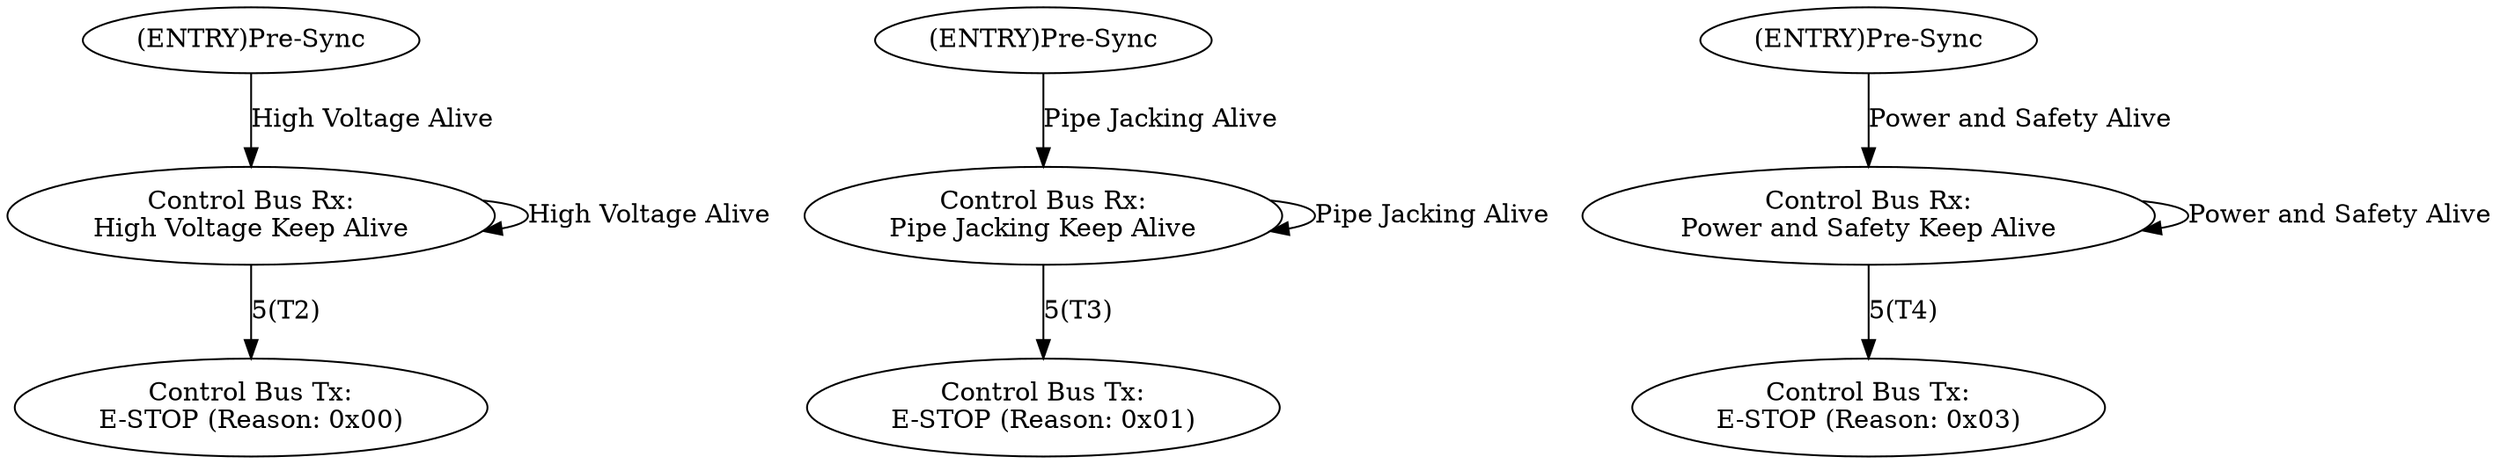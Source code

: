 digraph newUSM {
    // Receive TelemetryKeepAlive
    S50 [label = "(ENTRY)Pre-Sync"];
    S51 [label = "Control Bus Rx:\nHigh Voltage Keep Alive"];
    S52 [label = "Control Bus Tx:\nE-STOP (Reason: 0x00)"];

    S50 -> S51 [label = "High Voltage Alive"];
    S51 -> S51 [label = "High Voltage Alive"];
    S51 -> S52 [label = "5(T2)"];


    // Receive ExcavationKeepAlive
    S60 [label = "(ENTRY)Pre-Sync"];
    S61 [label = "Control Bus Rx:\nPipe Jacking Keep Alive"];
    S62 [label = "Control Bus Tx:\nE-STOP (Reason: 0x01)"];

    S60 -> S61 [label="Pipe Jacking Alive"];
    S61 -> S61 [label="Pipe Jacking Alive"];
    S61 -> S62 [label="5(T3)"];


    // Receive EKeepAlive
    S80 [label = "(ENTRY)Pre-Sync"];
    S81 [label = "Control Bus Rx:\nPower and Safety Keep Alive"];
    S82 [label = "Control Bus Tx:\nE-STOP (Reason: 0x03)"];

    S80 -> S81 [label = "Power and Safety Alive"];
    S81 -> S81 [label = "Power and Safety Alive"];
    S81 -> S82 [label = "5(T4)"];

}

// include state where estop occurs (another flag)

